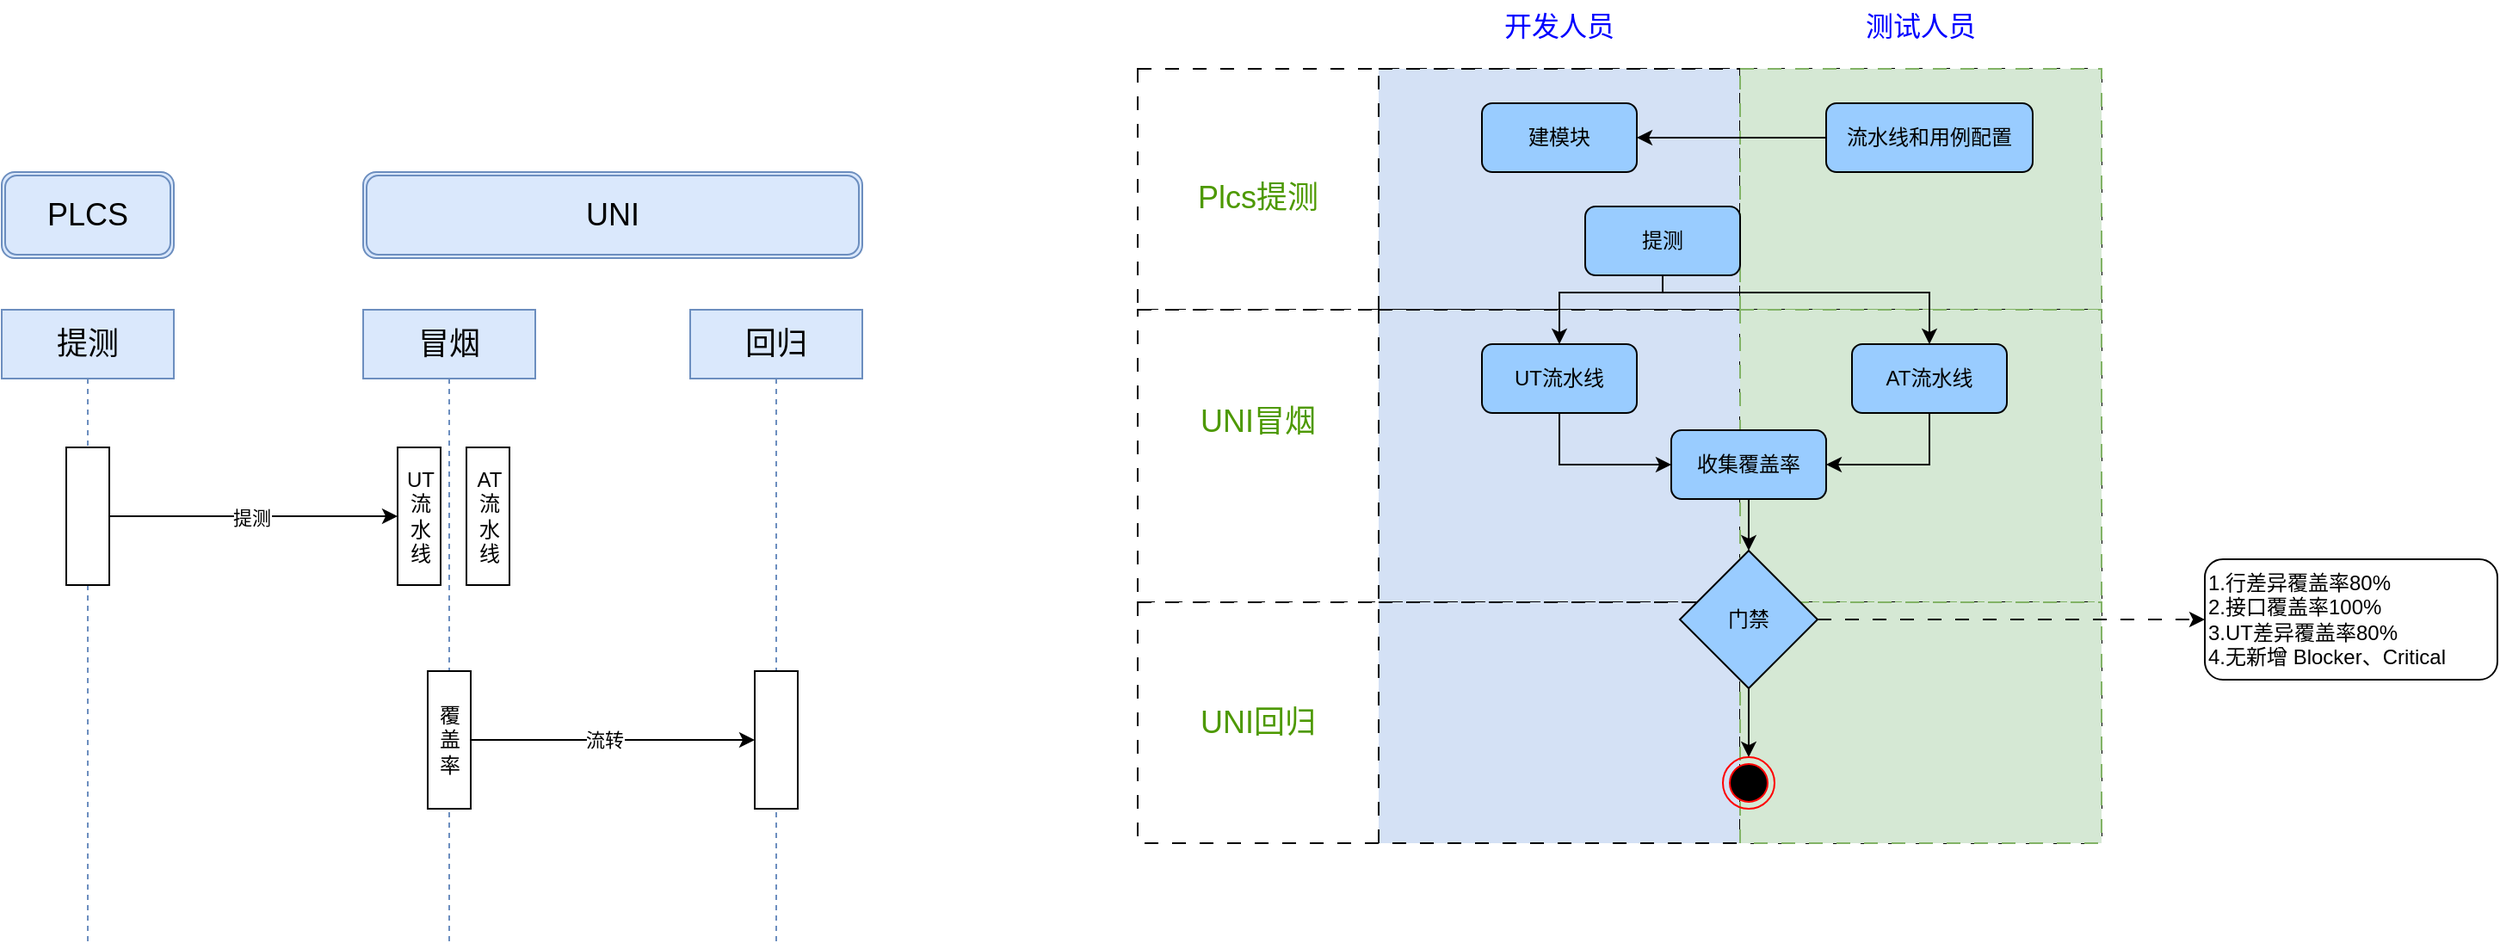 <mxfile version="24.7.10">
  <diagram name="第 1 页" id="Pl0FPyJrfiCvp82Acye5">
    <mxGraphModel dx="3088" dy="746" grid="1" gridSize="10" guides="1" tooltips="1" connect="1" arrows="1" fold="1" page="1" pageScale="1" pageWidth="1654" pageHeight="1169" math="0" shadow="0">
      <root>
        <mxCell id="0" />
        <mxCell id="1" parent="0" />
        <mxCell id="GhOr7ypgz1Hb5UwMiD2d-1" value="" style="rounded=0;whiteSpace=wrap;html=1;dashed=1;dashPattern=8 8;" vertex="1" parent="1">
          <mxGeometry x="-770" y="140" width="560" height="140" as="geometry" />
        </mxCell>
        <mxCell id="2Fw3K3ErpVfma8s09jKB-1" value="&lt;div&gt;&lt;span style=&quot;font-size: 18px;&quot;&gt;PLCS&lt;/span&gt;&lt;/div&gt;" style="shape=ext;double=1;rounded=1;whiteSpace=wrap;html=1;fillColor=#dae8fc;strokeColor=#6c8ebf;" parent="1" vertex="1">
          <mxGeometry x="-1430" y="200" width="100" height="50" as="geometry" />
        </mxCell>
        <mxCell id="2Fw3K3ErpVfma8s09jKB-2" value="&lt;div&gt;&lt;span style=&quot;font-size: 18px;&quot;&gt;UNI&lt;/span&gt;&lt;/div&gt;" style="shape=ext;double=1;rounded=1;whiteSpace=wrap;html=1;fillColor=#dae8fc;strokeColor=#6c8ebf;" parent="1" vertex="1">
          <mxGeometry x="-1220" y="200" width="290" height="50" as="geometry" />
        </mxCell>
        <mxCell id="2Fw3K3ErpVfma8s09jKB-3" value="&lt;span style=&quot;font-size: 18px;&quot;&gt;提测&lt;/span&gt;" style="shape=umlLifeline;perimeter=lifelinePerimeter;whiteSpace=wrap;html=1;container=1;dropTarget=0;collapsible=0;recursiveResize=0;outlineConnect=0;portConstraint=eastwest;newEdgeStyle={&quot;curved&quot;:0,&quot;rounded&quot;:0};fillColor=#dae8fc;strokeColor=#6c8ebf;" parent="1" vertex="1">
          <mxGeometry x="-1430" y="280" width="100" height="370" as="geometry" />
        </mxCell>
        <mxCell id="2Fw3K3ErpVfma8s09jKB-13" value="" style="html=1;points=[[0,0,0,0,5],[0,1,0,0,-5],[1,0,0,0,5],[1,1,0,0,-5]];perimeter=orthogonalPerimeter;outlineConnect=0;targetShapes=umlLifeline;portConstraint=eastwest;newEdgeStyle={&quot;curved&quot;:0,&quot;rounded&quot;:0};" parent="2Fw3K3ErpVfma8s09jKB-3" vertex="1">
          <mxGeometry x="37.5" y="80" width="25" height="80" as="geometry" />
        </mxCell>
        <mxCell id="2Fw3K3ErpVfma8s09jKB-5" value="&lt;span style=&quot;font-size: 18px;&quot;&gt;冒烟&lt;/span&gt;" style="shape=umlLifeline;perimeter=lifelinePerimeter;whiteSpace=wrap;html=1;container=1;dropTarget=0;collapsible=0;recursiveResize=0;outlineConnect=0;portConstraint=eastwest;newEdgeStyle={&quot;curved&quot;:0,&quot;rounded&quot;:0};fillColor=#dae8fc;strokeColor=#6c8ebf;" parent="1" vertex="1">
          <mxGeometry x="-1220" y="280" width="100" height="370" as="geometry" />
        </mxCell>
        <mxCell id="2Fw3K3ErpVfma8s09jKB-6" value="UT&lt;div&gt;流&lt;/div&gt;&lt;div&gt;水&lt;/div&gt;&lt;div&gt;线&lt;/div&gt;" style="html=1;points=[[0,0,0,0,5],[0,1,0,0,-5],[1,0,0,0,5],[1,1,0,0,-5]];perimeter=orthogonalPerimeter;outlineConnect=0;targetShapes=umlLifeline;portConstraint=eastwest;newEdgeStyle={&quot;curved&quot;:0,&quot;rounded&quot;:0};" parent="2Fw3K3ErpVfma8s09jKB-5" vertex="1">
          <mxGeometry x="20" y="80" width="25" height="80" as="geometry" />
        </mxCell>
        <mxCell id="2Fw3K3ErpVfma8s09jKB-11" value="AT&lt;div&gt;流&lt;/div&gt;&lt;div&gt;水&lt;/div&gt;&lt;div&gt;线&lt;/div&gt;" style="html=1;points=[[0,0,0,0,5],[0,1,0,0,-5],[1,0,0,0,5],[1,1,0,0,-5]];perimeter=orthogonalPerimeter;outlineConnect=0;targetShapes=umlLifeline;portConstraint=eastwest;newEdgeStyle={&quot;curved&quot;:0,&quot;rounded&quot;:0};" parent="2Fw3K3ErpVfma8s09jKB-5" vertex="1">
          <mxGeometry x="60" y="80" width="25" height="80" as="geometry" />
        </mxCell>
        <mxCell id="2Fw3K3ErpVfma8s09jKB-12" value="覆&lt;div&gt;盖&lt;/div&gt;&lt;div&gt;率&lt;/div&gt;" style="html=1;points=[[0,0,0,0,5],[0,1,0,0,-5],[1,0,0,0,5],[1,1,0,0,-5]];perimeter=orthogonalPerimeter;outlineConnect=0;targetShapes=umlLifeline;portConstraint=eastwest;newEdgeStyle={&quot;curved&quot;:0,&quot;rounded&quot;:0};" parent="2Fw3K3ErpVfma8s09jKB-5" vertex="1">
          <mxGeometry x="37.5" y="210" width="25" height="80" as="geometry" />
        </mxCell>
        <mxCell id="2Fw3K3ErpVfma8s09jKB-9" value="&lt;span style=&quot;font-size: 18px;&quot;&gt;回归&lt;/span&gt;" style="shape=umlLifeline;perimeter=lifelinePerimeter;whiteSpace=wrap;html=1;container=1;dropTarget=0;collapsible=0;recursiveResize=0;outlineConnect=0;portConstraint=eastwest;newEdgeStyle={&quot;curved&quot;:0,&quot;rounded&quot;:0};fillColor=#dae8fc;strokeColor=#6c8ebf;" parent="1" vertex="1">
          <mxGeometry x="-1030" y="280" width="100" height="370" as="geometry" />
        </mxCell>
        <mxCell id="2Fw3K3ErpVfma8s09jKB-15" value="" style="html=1;points=[[0,0,0,0,5],[0,1,0,0,-5],[1,0,0,0,5],[1,1,0,0,-5]];perimeter=orthogonalPerimeter;outlineConnect=0;targetShapes=umlLifeline;portConstraint=eastwest;newEdgeStyle={&quot;curved&quot;:0,&quot;rounded&quot;:0};" parent="2Fw3K3ErpVfma8s09jKB-9" vertex="1">
          <mxGeometry x="37.5" y="210" width="25" height="80" as="geometry" />
        </mxCell>
        <mxCell id="2Fw3K3ErpVfma8s09jKB-14" style="edgeStyle=orthogonalEdgeStyle;rounded=0;orthogonalLoop=1;jettySize=auto;html=1;curved=0;" parent="1" source="2Fw3K3ErpVfma8s09jKB-13" target="2Fw3K3ErpVfma8s09jKB-6" edge="1">
          <mxGeometry relative="1" as="geometry" />
        </mxCell>
        <mxCell id="2Fw3K3ErpVfma8s09jKB-17" value="提测" style="edgeLabel;html=1;align=center;verticalAlign=middle;resizable=0;points=[];" parent="2Fw3K3ErpVfma8s09jKB-14" vertex="1" connectable="0">
          <mxGeometry x="-0.027" y="-1" relative="1" as="geometry">
            <mxPoint x="1" as="offset" />
          </mxGeometry>
        </mxCell>
        <mxCell id="2Fw3K3ErpVfma8s09jKB-16" style="edgeStyle=orthogonalEdgeStyle;rounded=0;orthogonalLoop=1;jettySize=auto;html=1;curved=0;" parent="1" source="2Fw3K3ErpVfma8s09jKB-12" target="2Fw3K3ErpVfma8s09jKB-15" edge="1">
          <mxGeometry relative="1" as="geometry" />
        </mxCell>
        <mxCell id="2Fw3K3ErpVfma8s09jKB-18" value="流转" style="edgeLabel;html=1;align=center;verticalAlign=middle;resizable=0;points=[];" parent="2Fw3K3ErpVfma8s09jKB-16" vertex="1" connectable="0">
          <mxGeometry x="-0.061" relative="1" as="geometry">
            <mxPoint as="offset" />
          </mxGeometry>
        </mxCell>
        <mxCell id="GhOr7ypgz1Hb5UwMiD2d-4" value="" style="rounded=0;whiteSpace=wrap;html=1;dashed=1;dashPattern=8 8;fillColor=#D4E1F5;" vertex="1" parent="1">
          <mxGeometry x="-630" y="140" width="210" height="140" as="geometry" />
        </mxCell>
        <mxCell id="GhOr7ypgz1Hb5UwMiD2d-5" value="" style="rounded=0;whiteSpace=wrap;html=1;dashed=1;dashPattern=8 8;fillColor=#d5e8d4;strokeColor=#82b366;" vertex="1" parent="1">
          <mxGeometry x="-420" y="140" width="210" height="140" as="geometry" />
        </mxCell>
        <mxCell id="GhOr7ypgz1Hb5UwMiD2d-6" value="" style="rounded=0;whiteSpace=wrap;html=1;dashed=1;dashPattern=8 8;" vertex="1" parent="1">
          <mxGeometry x="-770" y="280" width="560" height="170" as="geometry" />
        </mxCell>
        <mxCell id="GhOr7ypgz1Hb5UwMiD2d-7" value="" style="rounded=0;whiteSpace=wrap;html=1;dashed=1;dashPattern=8 8;fillColor=#D4E1F5;" vertex="1" parent="1">
          <mxGeometry x="-630" y="280" width="210" height="170" as="geometry" />
        </mxCell>
        <mxCell id="GhOr7ypgz1Hb5UwMiD2d-8" value="" style="rounded=0;whiteSpace=wrap;html=1;dashed=1;dashPattern=8 8;fillColor=#d5e8d4;strokeColor=#82b366;" vertex="1" parent="1">
          <mxGeometry x="-420" y="280" width="210" height="170" as="geometry" />
        </mxCell>
        <mxCell id="GhOr7ypgz1Hb5UwMiD2d-9" value="" style="rounded=0;whiteSpace=wrap;html=1;dashed=1;dashPattern=8 8;" vertex="1" parent="1">
          <mxGeometry x="-770" y="450" width="560" height="140" as="geometry" />
        </mxCell>
        <mxCell id="GhOr7ypgz1Hb5UwMiD2d-10" value="" style="rounded=0;whiteSpace=wrap;html=1;dashed=1;dashPattern=8 8;fillColor=#D4E1F5;" vertex="1" parent="1">
          <mxGeometry x="-630" y="450" width="210" height="140" as="geometry" />
        </mxCell>
        <mxCell id="GhOr7ypgz1Hb5UwMiD2d-11" value="" style="rounded=0;whiteSpace=wrap;html=1;dashed=1;dashPattern=8 8;fillColor=#d5e8d4;strokeColor=#82b366;" vertex="1" parent="1">
          <mxGeometry x="-420" y="450" width="210" height="140" as="geometry" />
        </mxCell>
        <mxCell id="GhOr7ypgz1Hb5UwMiD2d-12" value="&lt;font color=&quot;#4d9900&quot; style=&quot;font-size: 18px;&quot;&gt;Plcs提测&lt;/font&gt;" style="text;html=1;align=center;verticalAlign=middle;whiteSpace=wrap;rounded=0;" vertex="1" parent="1">
          <mxGeometry x="-760" y="200" width="120" height="30" as="geometry" />
        </mxCell>
        <mxCell id="GhOr7ypgz1Hb5UwMiD2d-13" value="&lt;font color=&quot;#4d9900&quot; style=&quot;font-size: 18px;&quot;&gt;UNI冒烟&lt;/font&gt;" style="text;html=1;align=center;verticalAlign=middle;whiteSpace=wrap;rounded=0;" vertex="1" parent="1">
          <mxGeometry x="-760" y="330" width="120" height="30" as="geometry" />
        </mxCell>
        <mxCell id="GhOr7ypgz1Hb5UwMiD2d-14" value="&lt;font color=&quot;#4d9900&quot; style=&quot;font-size: 18px;&quot;&gt;UNI回归&lt;/font&gt;" style="text;html=1;align=center;verticalAlign=middle;whiteSpace=wrap;rounded=0;" vertex="1" parent="1">
          <mxGeometry x="-760" y="505" width="120" height="30" as="geometry" />
        </mxCell>
        <mxCell id="GhOr7ypgz1Hb5UwMiD2d-15" value="&lt;font color=&quot;#0000ff&quot; style=&quot;font-size: 16px;&quot;&gt;开发人员&lt;/font&gt;" style="text;html=1;align=center;verticalAlign=middle;whiteSpace=wrap;rounded=0;" vertex="1" parent="1">
          <mxGeometry x="-585" y="100" width="120" height="30" as="geometry" />
        </mxCell>
        <mxCell id="GhOr7ypgz1Hb5UwMiD2d-16" value="&lt;font color=&quot;#0000ff&quot; style=&quot;font-size: 16px;&quot;&gt;测试人员&lt;/font&gt;" style="text;html=1;align=center;verticalAlign=middle;whiteSpace=wrap;rounded=0;" vertex="1" parent="1">
          <mxGeometry x="-375" y="100" width="120" height="30" as="geometry" />
        </mxCell>
        <mxCell id="GhOr7ypgz1Hb5UwMiD2d-18" value="建模块" style="rounded=1;whiteSpace=wrap;html=1;fillColor=#99CCFF;" vertex="1" parent="1">
          <mxGeometry x="-570" y="160" width="90" height="40" as="geometry" />
        </mxCell>
        <mxCell id="GhOr7ypgz1Hb5UwMiD2d-32" style="edgeStyle=orthogonalEdgeStyle;rounded=0;orthogonalLoop=1;jettySize=auto;html=1;entryX=0;entryY=0.5;entryDx=0;entryDy=0;" edge="1" parent="1" source="GhOr7ypgz1Hb5UwMiD2d-20" target="GhOr7ypgz1Hb5UwMiD2d-30">
          <mxGeometry relative="1" as="geometry">
            <Array as="points">
              <mxPoint x="-525" y="370" />
            </Array>
          </mxGeometry>
        </mxCell>
        <mxCell id="GhOr7ypgz1Hb5UwMiD2d-20" value="UT流水线" style="rounded=1;whiteSpace=wrap;html=1;fillColor=#99CCFF;" vertex="1" parent="1">
          <mxGeometry x="-570" y="300" width="90" height="40" as="geometry" />
        </mxCell>
        <mxCell id="GhOr7ypgz1Hb5UwMiD2d-35" style="edgeStyle=orthogonalEdgeStyle;rounded=0;orthogonalLoop=1;jettySize=auto;html=1;entryX=1;entryY=0.5;entryDx=0;entryDy=0;" edge="1" parent="1" source="GhOr7ypgz1Hb5UwMiD2d-21" target="GhOr7ypgz1Hb5UwMiD2d-30">
          <mxGeometry relative="1" as="geometry">
            <Array as="points">
              <mxPoint x="-310" y="370" />
            </Array>
          </mxGeometry>
        </mxCell>
        <mxCell id="GhOr7ypgz1Hb5UwMiD2d-21" value="AT流水线" style="rounded=1;whiteSpace=wrap;html=1;fillColor=#99CCFF;" vertex="1" parent="1">
          <mxGeometry x="-355" y="300" width="90" height="40" as="geometry" />
        </mxCell>
        <mxCell id="GhOr7ypgz1Hb5UwMiD2d-26" style="edgeStyle=orthogonalEdgeStyle;rounded=0;orthogonalLoop=1;jettySize=auto;html=1;entryX=1;entryY=0.5;entryDx=0;entryDy=0;" edge="1" parent="1" source="GhOr7ypgz1Hb5UwMiD2d-17" target="GhOr7ypgz1Hb5UwMiD2d-18">
          <mxGeometry relative="1" as="geometry" />
        </mxCell>
        <mxCell id="GhOr7ypgz1Hb5UwMiD2d-17" value="流水线和用例配置" style="rounded=1;whiteSpace=wrap;html=1;fillColor=#99CCFF;" vertex="1" parent="1">
          <mxGeometry x="-370" y="160" width="120" height="40" as="geometry" />
        </mxCell>
        <mxCell id="GhOr7ypgz1Hb5UwMiD2d-28" style="edgeStyle=orthogonalEdgeStyle;rounded=0;orthogonalLoop=1;jettySize=auto;html=1;" edge="1" parent="1" source="GhOr7ypgz1Hb5UwMiD2d-27" target="GhOr7ypgz1Hb5UwMiD2d-20">
          <mxGeometry relative="1" as="geometry">
            <Array as="points">
              <mxPoint x="-465" y="270" />
              <mxPoint x="-525" y="270" />
            </Array>
          </mxGeometry>
        </mxCell>
        <mxCell id="GhOr7ypgz1Hb5UwMiD2d-29" style="edgeStyle=orthogonalEdgeStyle;rounded=0;orthogonalLoop=1;jettySize=auto;html=1;entryX=0.5;entryY=0;entryDx=0;entryDy=0;" edge="1" parent="1" source="GhOr7ypgz1Hb5UwMiD2d-27" target="GhOr7ypgz1Hb5UwMiD2d-21">
          <mxGeometry relative="1" as="geometry">
            <Array as="points">
              <mxPoint x="-465" y="270" />
              <mxPoint x="-310" y="270" />
            </Array>
          </mxGeometry>
        </mxCell>
        <mxCell id="GhOr7ypgz1Hb5UwMiD2d-27" value="提测" style="rounded=1;whiteSpace=wrap;html=1;fillColor=#99CCFF;" vertex="1" parent="1">
          <mxGeometry x="-510" y="220" width="90" height="40" as="geometry" />
        </mxCell>
        <mxCell id="GhOr7ypgz1Hb5UwMiD2d-36" style="edgeStyle=orthogonalEdgeStyle;rounded=0;orthogonalLoop=1;jettySize=auto;html=1;" edge="1" parent="1" source="GhOr7ypgz1Hb5UwMiD2d-30" target="GhOr7ypgz1Hb5UwMiD2d-31">
          <mxGeometry relative="1" as="geometry" />
        </mxCell>
        <mxCell id="GhOr7ypgz1Hb5UwMiD2d-30" value="收集覆盖率" style="rounded=1;whiteSpace=wrap;html=1;fillColor=#99CCFF;" vertex="1" parent="1">
          <mxGeometry x="-460" y="350" width="90" height="40" as="geometry" />
        </mxCell>
        <mxCell id="GhOr7ypgz1Hb5UwMiD2d-38" style="edgeStyle=orthogonalEdgeStyle;rounded=0;orthogonalLoop=1;jettySize=auto;html=1;exitX=1;exitY=0.5;exitDx=0;exitDy=0;dashed=1;dashPattern=8 8;" edge="1" parent="1" source="GhOr7ypgz1Hb5UwMiD2d-31" target="GhOr7ypgz1Hb5UwMiD2d-37">
          <mxGeometry relative="1" as="geometry" />
        </mxCell>
        <mxCell id="GhOr7ypgz1Hb5UwMiD2d-42" style="edgeStyle=orthogonalEdgeStyle;rounded=0;orthogonalLoop=1;jettySize=auto;html=1;exitX=0.5;exitY=1;exitDx=0;exitDy=0;entryX=0.5;entryY=0;entryDx=0;entryDy=0;" edge="1" parent="1" source="GhOr7ypgz1Hb5UwMiD2d-31" target="GhOr7ypgz1Hb5UwMiD2d-41">
          <mxGeometry relative="1" as="geometry" />
        </mxCell>
        <mxCell id="GhOr7ypgz1Hb5UwMiD2d-31" value="门禁" style="rhombus;whiteSpace=wrap;html=1;fillColor=#99CCFF;" vertex="1" parent="1">
          <mxGeometry x="-455" y="420" width="80" height="80" as="geometry" />
        </mxCell>
        <mxCell id="GhOr7ypgz1Hb5UwMiD2d-37" value="1.行差异覆盖率80%&lt;div&gt;2.接口覆盖率100%&lt;/div&gt;&lt;div&gt;3.UT差异覆盖率80%&lt;/div&gt;&lt;div&gt;4.无新增 Blocker、Critical&lt;/div&gt;" style="rounded=1;whiteSpace=wrap;html=1;align=left;" vertex="1" parent="1">
          <mxGeometry x="-150" y="425" width="170" height="70" as="geometry" />
        </mxCell>
        <mxCell id="GhOr7ypgz1Hb5UwMiD2d-41" value="" style="ellipse;html=1;shape=endState;fillColor=#000000;strokeColor=#ff0000;" vertex="1" parent="1">
          <mxGeometry x="-430" y="540" width="30" height="30" as="geometry" />
        </mxCell>
      </root>
    </mxGraphModel>
  </diagram>
</mxfile>
